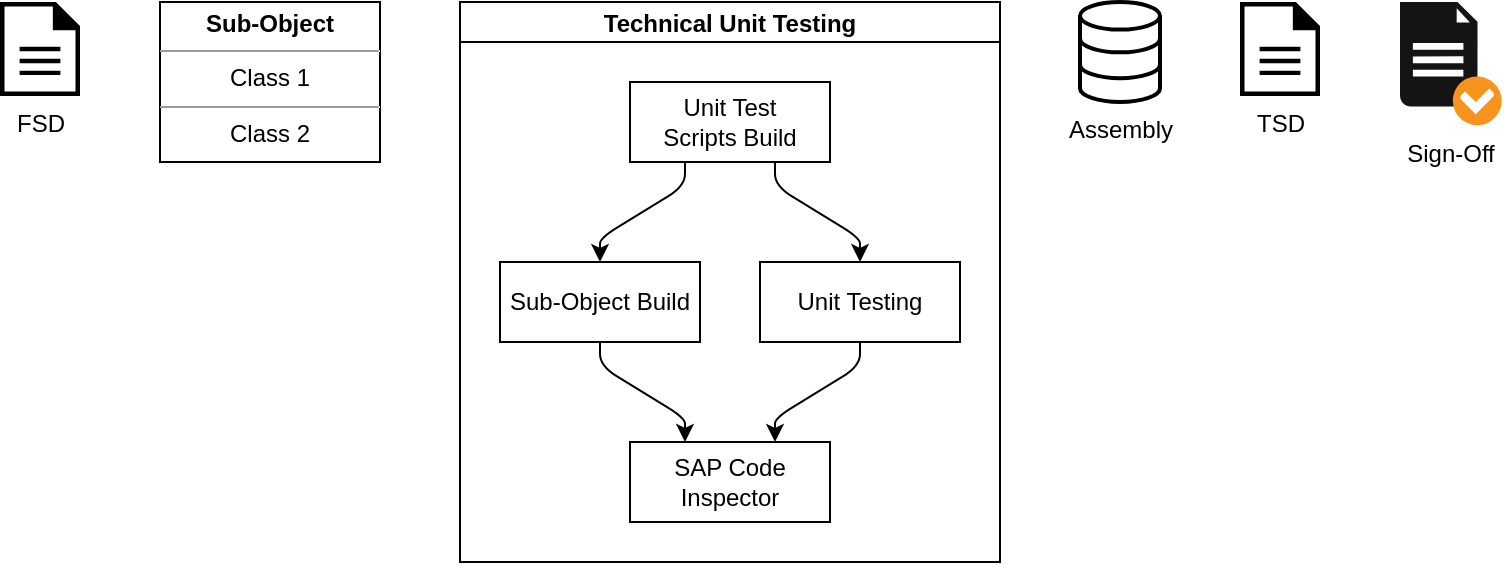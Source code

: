 <mxfile version="21.6.2" type="github">
  <diagram name="Page-1" id="wrBmtEkArR8-ZDHtzMyv">
    <mxGraphModel dx="794" dy="480" grid="1" gridSize="10" guides="1" tooltips="1" connect="1" arrows="1" fold="1" page="1" pageScale="1" pageWidth="1100" pageHeight="850" math="0" shadow="0">
      <root>
        <mxCell id="0" />
        <mxCell id="1" parent="0" />
        <mxCell id="headEJyRC-3-bvQNuxI0-1" value="FSD" style="sketch=0;pointerEvents=1;shadow=0;dashed=0;html=1;strokeColor=none;fillColor=#000000;labelPosition=center;verticalLabelPosition=bottom;verticalAlign=top;outlineConnect=0;align=center;shape=mxgraph.office.concepts.document;" vertex="1" parent="1">
          <mxGeometry x="40" y="80" width="40" height="47" as="geometry" />
        </mxCell>
        <mxCell id="headEJyRC-3-bvQNuxI0-2" value="&lt;p style=&quot;margin:0px;margin-top:4px;text-align:center;&quot;&gt;&lt;b&gt;Sub-Object&lt;/b&gt;&lt;/p&gt;&lt;hr size=&quot;1&quot;&gt;&lt;div style=&quot;text-align: center;&quot;&gt;&lt;span style=&quot;background-color: initial;&quot;&gt;Class 1&lt;/span&gt;&lt;/div&gt;&lt;hr size=&quot;1&quot;&gt;&lt;div style=&quot;text-align: center; height: 2px;&quot;&gt;Class 2&lt;/div&gt;" style="verticalAlign=top;align=left;overflow=fill;fontSize=12;fontFamily=Helvetica;html=1;whiteSpace=wrap;" vertex="1" parent="1">
          <mxGeometry x="120" y="80" width="110" height="80" as="geometry" />
        </mxCell>
        <mxCell id="headEJyRC-3-bvQNuxI0-8" value="Technical Unit Testing" style="swimlane;startSize=20;horizontal=1;childLayout=flowLayout;flowOrientation=north;resizable=0;interRankCellSpacing=50;containerType=tree;fontSize=12;" vertex="1" parent="1">
          <mxGeometry x="270" y="80" width="270" height="280" as="geometry" />
        </mxCell>
        <mxCell id="headEJyRC-3-bvQNuxI0-9" value="Unit Test&lt;br&gt;Scripts Build" style="whiteSpace=wrap;html=1;" vertex="1" parent="headEJyRC-3-bvQNuxI0-8">
          <mxGeometry x="85" y="40" width="100" height="40" as="geometry" />
        </mxCell>
        <mxCell id="headEJyRC-3-bvQNuxI0-10" value="Sub-Object Build" style="whiteSpace=wrap;html=1;" vertex="1" parent="headEJyRC-3-bvQNuxI0-8">
          <mxGeometry x="20" y="130" width="100" height="40" as="geometry" />
        </mxCell>
        <mxCell id="headEJyRC-3-bvQNuxI0-11" value="" style="html=1;rounded=1;curved=0;sourcePerimeterSpacing=0;targetPerimeterSpacing=0;startSize=6;endSize=6;noEdgeStyle=1;orthogonal=1;" edge="1" parent="headEJyRC-3-bvQNuxI0-8" source="headEJyRC-3-bvQNuxI0-9" target="headEJyRC-3-bvQNuxI0-10">
          <mxGeometry relative="1" as="geometry">
            <Array as="points">
              <mxPoint x="112.5" y="92" />
              <mxPoint x="70" y="118" />
            </Array>
          </mxGeometry>
        </mxCell>
        <mxCell id="headEJyRC-3-bvQNuxI0-12" value="Unit Testing" style="whiteSpace=wrap;html=1;" vertex="1" parent="headEJyRC-3-bvQNuxI0-8">
          <mxGeometry x="150" y="130" width="100" height="40" as="geometry" />
        </mxCell>
        <mxCell id="headEJyRC-3-bvQNuxI0-13" value="" style="html=1;rounded=1;curved=0;sourcePerimeterSpacing=0;targetPerimeterSpacing=0;startSize=6;endSize=6;noEdgeStyle=1;orthogonal=1;" edge="1" parent="headEJyRC-3-bvQNuxI0-8" source="headEJyRC-3-bvQNuxI0-9" target="headEJyRC-3-bvQNuxI0-12">
          <mxGeometry relative="1" as="geometry">
            <Array as="points">
              <mxPoint x="157.5" y="92" />
              <mxPoint x="200" y="118" />
            </Array>
          </mxGeometry>
        </mxCell>
        <mxCell id="headEJyRC-3-bvQNuxI0-14" value="SAP Code Inspector" style="whiteSpace=wrap;html=1;" vertex="1" parent="headEJyRC-3-bvQNuxI0-8">
          <mxGeometry x="85" y="220" width="100" height="40" as="geometry" />
        </mxCell>
        <mxCell id="headEJyRC-3-bvQNuxI0-15" value="" style="html=1;rounded=1;curved=0;sourcePerimeterSpacing=0;targetPerimeterSpacing=0;startSize=6;endSize=6;noEdgeStyle=1;orthogonal=1;" edge="1" parent="headEJyRC-3-bvQNuxI0-8" source="headEJyRC-3-bvQNuxI0-10" target="headEJyRC-3-bvQNuxI0-14">
          <mxGeometry relative="1" as="geometry">
            <Array as="points">
              <mxPoint x="70" y="182" />
              <mxPoint x="112.5" y="208" />
            </Array>
          </mxGeometry>
        </mxCell>
        <mxCell id="headEJyRC-3-bvQNuxI0-16" value="" style="html=1;rounded=1;curved=0;sourcePerimeterSpacing=0;targetPerimeterSpacing=0;startSize=6;endSize=6;noEdgeStyle=1;orthogonal=1;" edge="1" parent="headEJyRC-3-bvQNuxI0-8" source="headEJyRC-3-bvQNuxI0-12" target="headEJyRC-3-bvQNuxI0-14">
          <mxGeometry relative="1" as="geometry">
            <Array as="points">
              <mxPoint x="200" y="182" />
              <mxPoint x="157.5" y="208" />
            </Array>
          </mxGeometry>
        </mxCell>
        <mxCell id="headEJyRC-3-bvQNuxI0-19" value="Sign-Off" style="shadow=0;dashed=0;html=1;strokeColor=none;fillColor=#141414;labelPosition=center;verticalLabelPosition=bottom;verticalAlign=top;align=center;outlineConnect=0;shape=mxgraph.veeam.checked_doc;" vertex="1" parent="1">
          <mxGeometry x="740" y="80" width="50.8" height="61.6" as="geometry" />
        </mxCell>
        <mxCell id="headEJyRC-3-bvQNuxI0-20" value="TSD" style="sketch=0;pointerEvents=1;shadow=0;dashed=0;html=1;strokeColor=none;fillColor=#000000;labelPosition=center;verticalLabelPosition=bottom;verticalAlign=top;outlineConnect=0;align=center;shape=mxgraph.office.concepts.document;" vertex="1" parent="1">
          <mxGeometry x="660" y="80" width="40" height="47" as="geometry" />
        </mxCell>
        <mxCell id="headEJyRC-3-bvQNuxI0-21" value="Assembly" style="html=1;verticalLabelPosition=bottom;align=center;labelBackgroundColor=#ffffff;verticalAlign=top;strokeWidth=2;strokeColor=#000000;shadow=0;dashed=0;shape=mxgraph.ios7.icons.data;" vertex="1" parent="1">
          <mxGeometry x="580" y="80" width="40" height="50" as="geometry" />
        </mxCell>
      </root>
    </mxGraphModel>
  </diagram>
</mxfile>

